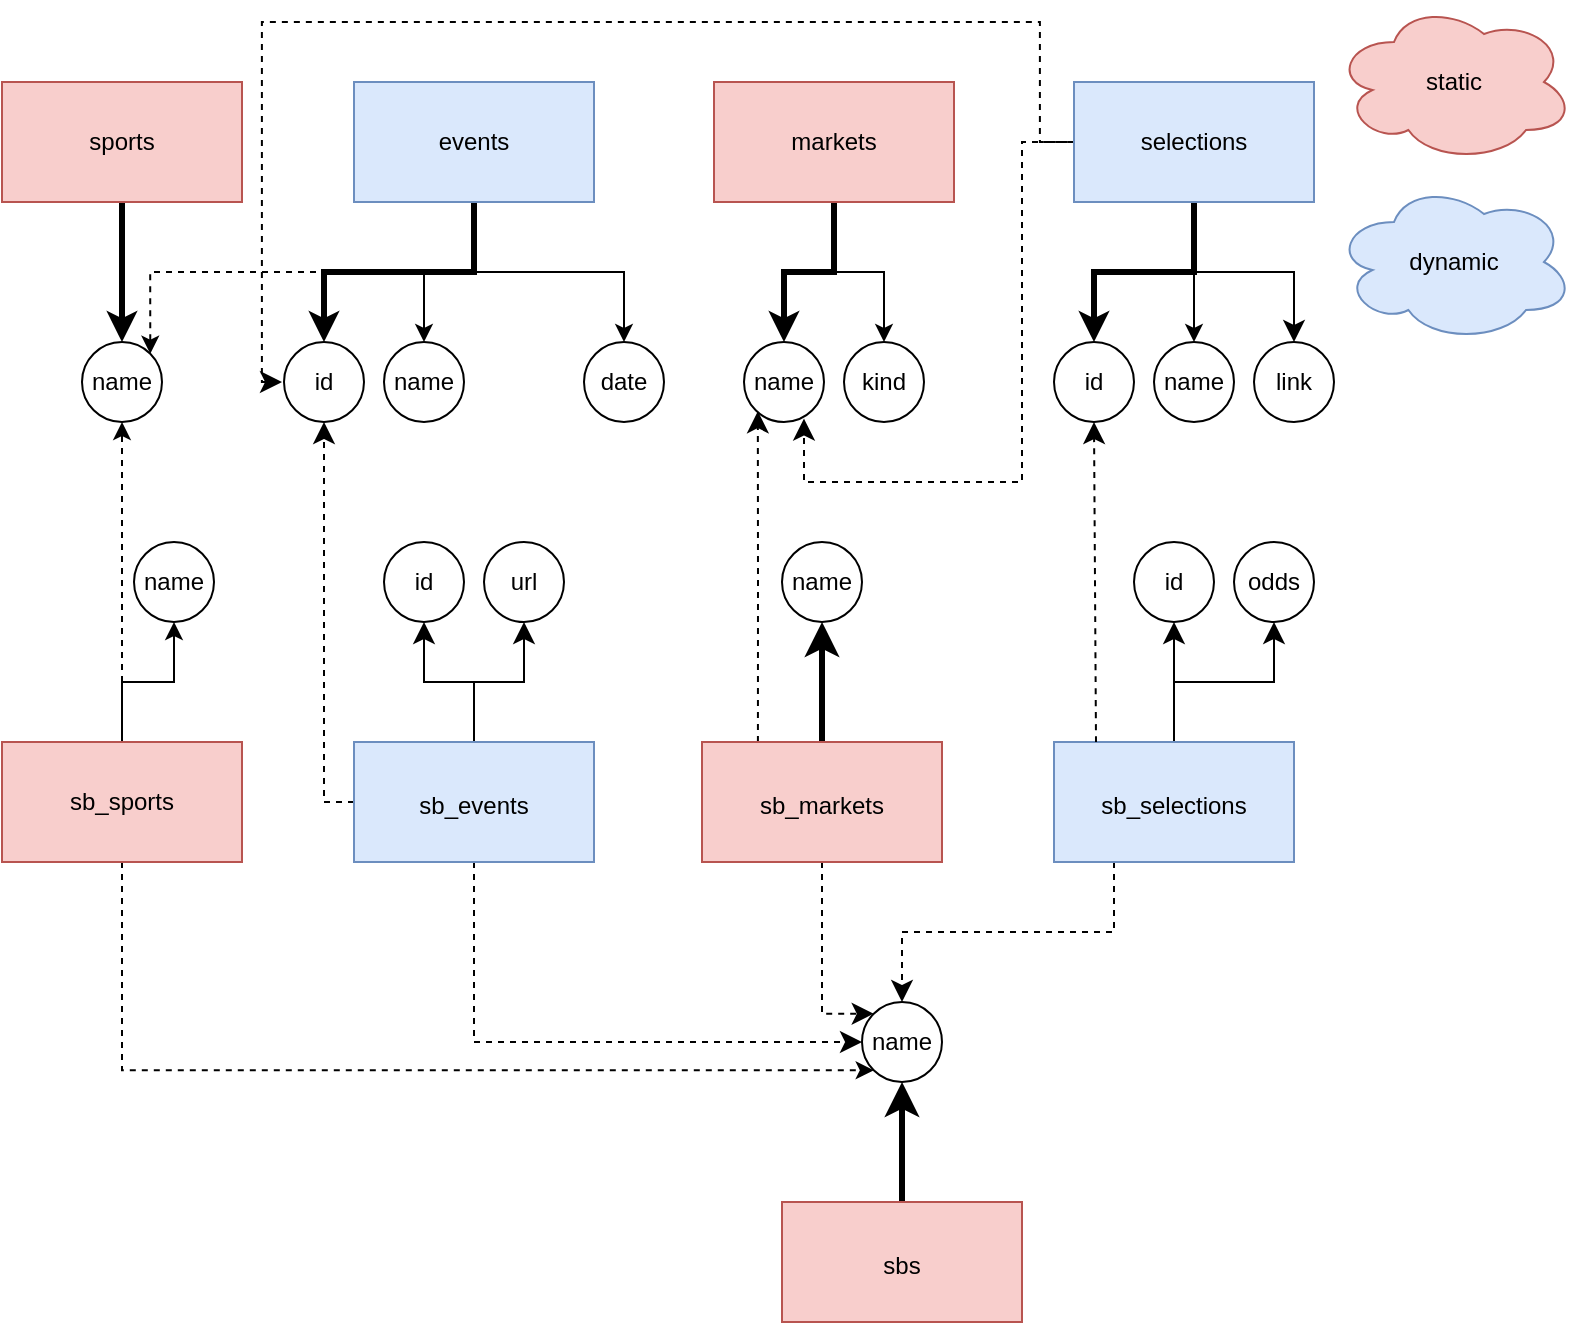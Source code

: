 <mxfile version="21.6.1" type="github" pages="2">
  <diagram name="db" id="VhwQI55e-35OCuxMVlLL">
    <mxGraphModel dx="1193" dy="768" grid="1" gridSize="10" guides="1" tooltips="1" connect="1" arrows="1" fold="1" page="1" pageScale="1" pageWidth="850" pageHeight="1100" math="0" shadow="0">
      <root>
        <mxCell id="0" />
        <mxCell id="1" parent="0" />
        <mxCell id="I5ME2hWSj5yUnG4-PrFD-9" style="edgeStyle=orthogonalEdgeStyle;rounded=0;orthogonalLoop=1;jettySize=auto;html=1;exitX=0.5;exitY=1;exitDx=0;exitDy=0;entryX=0.5;entryY=0;entryDx=0;entryDy=0;" edge="1" parent="1" source="I5ME2hWSj5yUnG4-PrFD-1" target="I5ME2hWSj5yUnG4-PrFD-8">
          <mxGeometry relative="1" as="geometry" />
        </mxCell>
        <mxCell id="I5ME2hWSj5yUnG4-PrFD-13" style="edgeStyle=orthogonalEdgeStyle;rounded=0;orthogonalLoop=1;jettySize=auto;html=1;exitX=0.5;exitY=1;exitDx=0;exitDy=0;entryX=0.5;entryY=0;entryDx=0;entryDy=0;" edge="1" parent="1" source="I5ME2hWSj5yUnG4-PrFD-1" target="I5ME2hWSj5yUnG4-PrFD-3">
          <mxGeometry relative="1" as="geometry" />
        </mxCell>
        <mxCell id="I5ME2hWSj5yUnG4-PrFD-14" style="edgeStyle=orthogonalEdgeStyle;rounded=0;orthogonalLoop=1;jettySize=auto;html=1;exitX=0.5;exitY=1;exitDx=0;exitDy=0;entryX=0.5;entryY=0;entryDx=0;entryDy=0;strokeWidth=3;" edge="1" parent="1" source="I5ME2hWSj5yUnG4-PrFD-1" target="I5ME2hWSj5yUnG4-PrFD-2">
          <mxGeometry relative="1" as="geometry" />
        </mxCell>
        <mxCell id="fhBeyeh4vp4E6t8ATHYA-10" style="edgeStyle=orthogonalEdgeStyle;rounded=0;orthogonalLoop=1;jettySize=auto;html=1;exitX=0.5;exitY=1;exitDx=0;exitDy=0;entryX=1;entryY=0;entryDx=0;entryDy=0;dashed=1;" edge="1" parent="1" source="I5ME2hWSj5yUnG4-PrFD-1" target="fhBeyeh4vp4E6t8ATHYA-7">
          <mxGeometry relative="1" as="geometry" />
        </mxCell>
        <mxCell id="I5ME2hWSj5yUnG4-PrFD-1" value="&lt;div&gt;events&lt;/div&gt;" style="rounded=0;whiteSpace=wrap;html=1;fillColor=#dae8fc;strokeColor=#6c8ebf;" vertex="1" parent="1">
          <mxGeometry x="220" y="60" width="120" height="60" as="geometry" />
        </mxCell>
        <mxCell id="I5ME2hWSj5yUnG4-PrFD-2" value="&lt;div&gt;id&lt;/div&gt;" style="ellipse;whiteSpace=wrap;html=1;aspect=fixed;rounded=0;" vertex="1" parent="1">
          <mxGeometry x="185" y="190" width="40" height="40" as="geometry" />
        </mxCell>
        <mxCell id="I5ME2hWSj5yUnG4-PrFD-3" value="name" style="ellipse;whiteSpace=wrap;html=1;aspect=fixed;rounded=0;" vertex="1" parent="1">
          <mxGeometry x="235" y="190" width="40" height="40" as="geometry" />
        </mxCell>
        <mxCell id="I5ME2hWSj5yUnG4-PrFD-8" value="&lt;div&gt;date&lt;/div&gt;" style="ellipse;whiteSpace=wrap;html=1;aspect=fixed;rounded=0;" vertex="1" parent="1">
          <mxGeometry x="335" y="190" width="40" height="40" as="geometry" />
        </mxCell>
        <mxCell id="I5ME2hWSj5yUnG4-PrFD-18" style="edgeStyle=orthogonalEdgeStyle;rounded=0;orthogonalLoop=1;jettySize=auto;html=1;exitX=0.5;exitY=1;exitDx=0;exitDy=0;entryX=0.5;entryY=0;entryDx=0;entryDy=0;strokeWidth=3;" edge="1" parent="1" source="I5ME2hWSj5yUnG4-PrFD-15" target="I5ME2hWSj5yUnG4-PrFD-16">
          <mxGeometry relative="1" as="geometry" />
        </mxCell>
        <mxCell id="I5ME2hWSj5yUnG4-PrFD-19" style="edgeStyle=orthogonalEdgeStyle;rounded=0;orthogonalLoop=1;jettySize=auto;html=1;exitX=0.5;exitY=1;exitDx=0;exitDy=0;entryX=0.5;entryY=0;entryDx=0;entryDy=0;" edge="1" parent="1" source="I5ME2hWSj5yUnG4-PrFD-15" target="I5ME2hWSj5yUnG4-PrFD-17">
          <mxGeometry relative="1" as="geometry" />
        </mxCell>
        <mxCell id="I5ME2hWSj5yUnG4-PrFD-15" value="&lt;div&gt;markets&lt;/div&gt;" style="rounded=0;whiteSpace=wrap;html=1;fillColor=#f8cecc;strokeColor=#b85450;" vertex="1" parent="1">
          <mxGeometry x="400" y="60" width="120" height="60" as="geometry" />
        </mxCell>
        <mxCell id="I5ME2hWSj5yUnG4-PrFD-16" value="name" style="ellipse;whiteSpace=wrap;html=1;aspect=fixed;rounded=0;" vertex="1" parent="1">
          <mxGeometry x="415" y="190" width="40" height="40" as="geometry" />
        </mxCell>
        <mxCell id="I5ME2hWSj5yUnG4-PrFD-17" value="kind" style="ellipse;whiteSpace=wrap;html=1;aspect=fixed;rounded=0;" vertex="1" parent="1">
          <mxGeometry x="465" y="190" width="40" height="40" as="geometry" />
        </mxCell>
        <mxCell id="I5ME2hWSj5yUnG4-PrFD-23" style="edgeStyle=orthogonalEdgeStyle;rounded=0;orthogonalLoop=1;jettySize=auto;html=1;exitX=0.5;exitY=1;exitDx=0;exitDy=0;strokeWidth=3;" edge="1" parent="1" source="I5ME2hWSj5yUnG4-PrFD-20" target="I5ME2hWSj5yUnG4-PrFD-21">
          <mxGeometry relative="1" as="geometry" />
        </mxCell>
        <mxCell id="I5ME2hWSj5yUnG4-PrFD-24" style="edgeStyle=orthogonalEdgeStyle;rounded=0;orthogonalLoop=1;jettySize=auto;html=1;exitX=0.5;exitY=1;exitDx=0;exitDy=0;" edge="1" parent="1" source="I5ME2hWSj5yUnG4-PrFD-20" target="I5ME2hWSj5yUnG4-PrFD-22">
          <mxGeometry relative="1" as="geometry" />
        </mxCell>
        <mxCell id="I5ME2hWSj5yUnG4-PrFD-56" style="edgeStyle=orthogonalEdgeStyle;rounded=0;orthogonalLoop=1;jettySize=auto;html=1;exitX=0.5;exitY=1;exitDx=0;exitDy=0;entryX=0.5;entryY=0;entryDx=0;entryDy=0;fontSize=12;startSize=8;endSize=8;" edge="1" parent="1" source="I5ME2hWSj5yUnG4-PrFD-20" target="I5ME2hWSj5yUnG4-PrFD-55">
          <mxGeometry relative="1" as="geometry" />
        </mxCell>
        <mxCell id="I5ME2hWSj5yUnG4-PrFD-62" style="edgeStyle=orthogonalEdgeStyle;rounded=0;orthogonalLoop=1;jettySize=auto;html=1;exitX=0;exitY=0.5;exitDx=0;exitDy=0;entryX=0.761;entryY=0.957;entryDx=0;entryDy=0;fontSize=12;startSize=8;endSize=8;dashed=1;strokeColor=default;entryPerimeter=0;" edge="1" parent="1" source="I5ME2hWSj5yUnG4-PrFD-20" target="I5ME2hWSj5yUnG4-PrFD-16">
          <mxGeometry relative="1" as="geometry">
            <Array as="points">
              <mxPoint x="554" y="90" />
              <mxPoint x="554" y="260" />
              <mxPoint x="445" y="260" />
              <mxPoint x="445" y="228" />
            </Array>
          </mxGeometry>
        </mxCell>
        <mxCell id="I5ME2hWSj5yUnG4-PrFD-64" style="edgeStyle=orthogonalEdgeStyle;rounded=0;orthogonalLoop=1;jettySize=auto;html=1;exitX=0;exitY=0.5;exitDx=0;exitDy=0;fontSize=12;startSize=8;endSize=8;dashed=1;" edge="1" parent="1">
          <mxGeometry relative="1" as="geometry">
            <mxPoint x="588.93" y="90" as="sourcePoint" />
            <mxPoint x="184" y="210" as="targetPoint" />
            <Array as="points">
              <mxPoint x="562.93" y="90" />
              <mxPoint x="562.93" y="30" />
              <mxPoint x="173.93" y="30" />
              <mxPoint x="173.93" y="210" />
            </Array>
          </mxGeometry>
        </mxCell>
        <mxCell id="I5ME2hWSj5yUnG4-PrFD-20" value="&lt;div&gt;selections&lt;/div&gt;" style="rounded=0;whiteSpace=wrap;html=1;fillColor=#dae8fc;strokeColor=#6c8ebf;" vertex="1" parent="1">
          <mxGeometry x="580" y="60" width="120" height="60" as="geometry" />
        </mxCell>
        <mxCell id="I5ME2hWSj5yUnG4-PrFD-21" value="id" style="ellipse;whiteSpace=wrap;html=1;aspect=fixed;rounded=0;" vertex="1" parent="1">
          <mxGeometry x="570" y="190" width="40" height="40" as="geometry" />
        </mxCell>
        <mxCell id="I5ME2hWSj5yUnG4-PrFD-22" value="name" style="ellipse;whiteSpace=wrap;html=1;aspect=fixed;rounded=0;" vertex="1" parent="1">
          <mxGeometry x="620" y="190" width="40" height="40" as="geometry" />
        </mxCell>
        <mxCell id="I5ME2hWSj5yUnG4-PrFD-96" style="edgeStyle=orthogonalEdgeStyle;rounded=0;orthogonalLoop=1;jettySize=auto;html=1;entryX=0.5;entryY=1;entryDx=0;entryDy=0;fontSize=12;startSize=8;endSize=8;exitX=0.5;exitY=0;exitDx=0;exitDy=0;" edge="1" parent="1" source="I5ME2hWSj5yUnG4-PrFD-87" target="I5ME2hWSj5yUnG4-PrFD-94">
          <mxGeometry relative="1" as="geometry">
            <mxPoint x="680" y="390" as="sourcePoint" />
          </mxGeometry>
        </mxCell>
        <mxCell id="I5ME2hWSj5yUnG4-PrFD-55" value="link" style="ellipse;whiteSpace=wrap;html=1;aspect=fixed;rounded=0;" vertex="1" parent="1">
          <mxGeometry x="670" y="190" width="40" height="40" as="geometry" />
        </mxCell>
        <mxCell id="I5ME2hWSj5yUnG4-PrFD-66" style="edgeStyle=orthogonalEdgeStyle;rounded=0;orthogonalLoop=1;jettySize=auto;html=1;exitX=0;exitY=0.5;exitDx=0;exitDy=0;entryX=0.5;entryY=1;entryDx=0;entryDy=0;fontSize=12;startSize=8;endSize=8;dashed=1;" edge="1" parent="1" source="I5ME2hWSj5yUnG4-PrFD-65" target="I5ME2hWSj5yUnG4-PrFD-2">
          <mxGeometry relative="1" as="geometry">
            <Array as="points">
              <mxPoint x="205" y="420" />
            </Array>
          </mxGeometry>
        </mxCell>
        <mxCell id="I5ME2hWSj5yUnG4-PrFD-69" style="edgeStyle=orthogonalEdgeStyle;rounded=0;orthogonalLoop=1;jettySize=auto;html=1;entryX=0.5;entryY=1;entryDx=0;entryDy=0;fontSize=12;startSize=8;endSize=8;exitX=0.5;exitY=0;exitDx=0;exitDy=0;strokeWidth=1;" edge="1" parent="1" source="I5ME2hWSj5yUnG4-PrFD-65" target="I5ME2hWSj5yUnG4-PrFD-67">
          <mxGeometry relative="1" as="geometry">
            <mxPoint x="304" y="360" as="sourcePoint" />
          </mxGeometry>
        </mxCell>
        <mxCell id="I5ME2hWSj5yUnG4-PrFD-71" style="edgeStyle=orthogonalEdgeStyle;rounded=0;orthogonalLoop=1;jettySize=auto;html=1;exitX=0.5;exitY=0;exitDx=0;exitDy=0;entryX=0.5;entryY=1;entryDx=0;entryDy=0;fontSize=12;startSize=8;endSize=8;" edge="1" parent="1" source="I5ME2hWSj5yUnG4-PrFD-65" target="I5ME2hWSj5yUnG4-PrFD-68">
          <mxGeometry relative="1" as="geometry" />
        </mxCell>
        <mxCell id="I5ME2hWSj5yUnG4-PrFD-77" style="edgeStyle=orthogonalEdgeStyle;rounded=0;orthogonalLoop=1;jettySize=auto;html=1;entryX=0;entryY=0.5;entryDx=0;entryDy=0;fontSize=12;startSize=8;endSize=8;dashed=1;exitX=0.5;exitY=1;exitDx=0;exitDy=0;" edge="1" parent="1" source="I5ME2hWSj5yUnG4-PrFD-65" target="I5ME2hWSj5yUnG4-PrFD-73">
          <mxGeometry relative="1" as="geometry" />
        </mxCell>
        <mxCell id="I5ME2hWSj5yUnG4-PrFD-65" value="&lt;div&gt;&lt;font style=&quot;font-size: 12px;&quot;&gt;sb_events&lt;/font&gt;&lt;/div&gt;" style="rounded=0;whiteSpace=wrap;html=1;fontSize=16;fillColor=#dae8fc;strokeColor=#6c8ebf;" vertex="1" parent="1">
          <mxGeometry x="220" y="390" width="120" height="60" as="geometry" />
        </mxCell>
        <mxCell id="I5ME2hWSj5yUnG4-PrFD-67" value="id" style="ellipse;whiteSpace=wrap;html=1;aspect=fixed;rounded=0;" vertex="1" parent="1">
          <mxGeometry x="235" y="290" width="40" height="40" as="geometry" />
        </mxCell>
        <mxCell id="I5ME2hWSj5yUnG4-PrFD-68" value="&lt;div&gt;url&lt;/div&gt;" style="ellipse;whiteSpace=wrap;html=1;aspect=fixed;rounded=0;" vertex="1" parent="1">
          <mxGeometry x="285" y="290" width="40" height="40" as="geometry" />
        </mxCell>
        <mxCell id="I5ME2hWSj5yUnG4-PrFD-75" style="edgeStyle=orthogonalEdgeStyle;rounded=0;orthogonalLoop=1;jettySize=auto;html=1;exitX=0.5;exitY=0;exitDx=0;exitDy=0;entryX=0.5;entryY=1;entryDx=0;entryDy=0;fontSize=12;startSize=8;endSize=8;strokeWidth=3;" edge="1" parent="1" source="I5ME2hWSj5yUnG4-PrFD-72" target="I5ME2hWSj5yUnG4-PrFD-73">
          <mxGeometry relative="1" as="geometry" />
        </mxCell>
        <mxCell id="I5ME2hWSj5yUnG4-PrFD-72" value="&lt;font style=&quot;font-size: 12px;&quot;&gt;sbs&lt;/font&gt;" style="rounded=0;whiteSpace=wrap;html=1;fontSize=16;fillColor=#f8cecc;strokeColor=#b85450;" vertex="1" parent="1">
          <mxGeometry x="434" y="620" width="120" height="60" as="geometry" />
        </mxCell>
        <mxCell id="I5ME2hWSj5yUnG4-PrFD-73" value="name" style="ellipse;whiteSpace=wrap;html=1;aspect=fixed;rounded=0;" vertex="1" parent="1">
          <mxGeometry x="474" y="520" width="40" height="40" as="geometry" />
        </mxCell>
        <mxCell id="I5ME2hWSj5yUnG4-PrFD-81" style="edgeStyle=orthogonalEdgeStyle;rounded=0;orthogonalLoop=1;jettySize=auto;html=1;entryX=0.5;entryY=1;entryDx=0;entryDy=0;fontSize=12;startSize=8;endSize=8;strokeWidth=3;" edge="1" parent="1" source="I5ME2hWSj5yUnG4-PrFD-78" target="I5ME2hWSj5yUnG4-PrFD-79">
          <mxGeometry relative="1" as="geometry" />
        </mxCell>
        <mxCell id="I5ME2hWSj5yUnG4-PrFD-83" style="edgeStyle=orthogonalEdgeStyle;rounded=0;orthogonalLoop=1;jettySize=auto;html=1;exitX=0.233;exitY=0.001;exitDx=0;exitDy=0;entryX=0.173;entryY=0.865;entryDx=0;entryDy=0;fontSize=12;startSize=8;endSize=8;dashed=1;entryPerimeter=0;exitPerimeter=0;" edge="1" parent="1" source="I5ME2hWSj5yUnG4-PrFD-78" target="I5ME2hWSj5yUnG4-PrFD-16">
          <mxGeometry relative="1" as="geometry">
            <Array as="points" />
          </mxGeometry>
        </mxCell>
        <mxCell id="I5ME2hWSj5yUnG4-PrFD-84" style="edgeStyle=orthogonalEdgeStyle;rounded=0;orthogonalLoop=1;jettySize=auto;html=1;exitX=0.5;exitY=1;exitDx=0;exitDy=0;entryX=0;entryY=0;entryDx=0;entryDy=0;fontSize=12;startSize=8;endSize=8;dashed=1;" edge="1" parent="1" source="I5ME2hWSj5yUnG4-PrFD-78" target="I5ME2hWSj5yUnG4-PrFD-73">
          <mxGeometry relative="1" as="geometry">
            <Array as="points">
              <mxPoint x="454" y="526" />
            </Array>
          </mxGeometry>
        </mxCell>
        <mxCell id="I5ME2hWSj5yUnG4-PrFD-78" value="&lt;font style=&quot;font-size: 12px;&quot;&gt;sb_markets&lt;/font&gt;" style="rounded=0;whiteSpace=wrap;html=1;fontSize=16;fillColor=#f8cecc;strokeColor=#b85450;" vertex="1" parent="1">
          <mxGeometry x="394" y="390" width="120" height="60" as="geometry" />
        </mxCell>
        <mxCell id="I5ME2hWSj5yUnG4-PrFD-79" value="name" style="ellipse;whiteSpace=wrap;html=1;aspect=fixed;rounded=0;" vertex="1" parent="1">
          <mxGeometry x="434" y="290" width="40" height="40" as="geometry" />
        </mxCell>
        <mxCell id="I5ME2hWSj5yUnG4-PrFD-85" style="edgeStyle=orthogonalEdgeStyle;rounded=0;orthogonalLoop=1;jettySize=auto;html=1;entryX=0.5;entryY=1;entryDx=0;entryDy=0;fontSize=12;startSize=8;endSize=8;strokeWidth=1;" edge="1" parent="1" source="I5ME2hWSj5yUnG4-PrFD-87" target="I5ME2hWSj5yUnG4-PrFD-88">
          <mxGeometry relative="1" as="geometry" />
        </mxCell>
        <mxCell id="I5ME2hWSj5yUnG4-PrFD-92" style="edgeStyle=orthogonalEdgeStyle;rounded=0;orthogonalLoop=1;jettySize=auto;html=1;exitX=0.25;exitY=1;exitDx=0;exitDy=0;entryX=0.5;entryY=0;entryDx=0;entryDy=0;fontSize=12;startSize=8;endSize=8;dashed=1;" edge="1" parent="1" source="I5ME2hWSj5yUnG4-PrFD-87" target="I5ME2hWSj5yUnG4-PrFD-73">
          <mxGeometry relative="1" as="geometry">
            <Array as="points">
              <mxPoint x="600" y="485" />
              <mxPoint x="494" y="485" />
            </Array>
          </mxGeometry>
        </mxCell>
        <mxCell id="I5ME2hWSj5yUnG4-PrFD-87" value="&lt;font style=&quot;font-size: 12px;&quot;&gt;sb_selections&lt;/font&gt;" style="rounded=0;whiteSpace=wrap;html=1;fontSize=16;fillColor=#dae8fc;strokeColor=#6c8ebf;" vertex="1" parent="1">
          <mxGeometry x="570" y="390" width="120" height="60" as="geometry" />
        </mxCell>
        <mxCell id="I5ME2hWSj5yUnG4-PrFD-88" value="id" style="ellipse;whiteSpace=wrap;html=1;aspect=fixed;rounded=0;" vertex="1" parent="1">
          <mxGeometry x="610" y="290" width="40" height="40" as="geometry" />
        </mxCell>
        <mxCell id="I5ME2hWSj5yUnG4-PrFD-91" style="edgeStyle=none;curved=1;rounded=0;orthogonalLoop=1;jettySize=auto;html=1;exitX=0.175;exitY=0;exitDx=0;exitDy=0;entryX=0.5;entryY=1;entryDx=0;entryDy=0;fontSize=12;startSize=8;endSize=8;exitPerimeter=0;strokeColor=default;dashed=1;" edge="1" parent="1" source="I5ME2hWSj5yUnG4-PrFD-87" target="I5ME2hWSj5yUnG4-PrFD-21">
          <mxGeometry relative="1" as="geometry" />
        </mxCell>
        <mxCell id="I5ME2hWSj5yUnG4-PrFD-94" value="odds" style="ellipse;whiteSpace=wrap;html=1;aspect=fixed;rounded=0;" vertex="1" parent="1">
          <mxGeometry x="660" y="290" width="40" height="40" as="geometry" />
        </mxCell>
        <mxCell id="gw-YqNqCUMPzAq4pdc0_-1" value="static" style="ellipse;shape=cloud;whiteSpace=wrap;html=1;fillColor=#f8cecc;strokeColor=#b85450;" vertex="1" parent="1">
          <mxGeometry x="710" y="20" width="120" height="80" as="geometry" />
        </mxCell>
        <mxCell id="gw-YqNqCUMPzAq4pdc0_-2" value="dynamic" style="ellipse;shape=cloud;whiteSpace=wrap;html=1;fillColor=#dae8fc;strokeColor=#6c8ebf;" vertex="1" parent="1">
          <mxGeometry x="710" y="110" width="120" height="80" as="geometry" />
        </mxCell>
        <mxCell id="fhBeyeh4vp4E6t8ATHYA-8" style="edgeStyle=orthogonalEdgeStyle;rounded=0;orthogonalLoop=1;jettySize=auto;html=1;exitX=0.5;exitY=1;exitDx=0;exitDy=0;entryX=0.5;entryY=0;entryDx=0;entryDy=0;strokeWidth=3;" edge="1" parent="1" source="fhBeyeh4vp4E6t8ATHYA-6" target="fhBeyeh4vp4E6t8ATHYA-7">
          <mxGeometry relative="1" as="geometry" />
        </mxCell>
        <mxCell id="fhBeyeh4vp4E6t8ATHYA-6" value="sports" style="rounded=0;whiteSpace=wrap;html=1;fillColor=#f8cecc;strokeColor=#b85450;" vertex="1" parent="1">
          <mxGeometry x="44" y="60" width="120" height="60" as="geometry" />
        </mxCell>
        <mxCell id="fhBeyeh4vp4E6t8ATHYA-7" value="name" style="ellipse;whiteSpace=wrap;html=1;aspect=fixed;rounded=0;" vertex="1" parent="1">
          <mxGeometry x="84" y="190" width="40" height="40" as="geometry" />
        </mxCell>
        <mxCell id="fhBeyeh4vp4E6t8ATHYA-12" style="edgeStyle=orthogonalEdgeStyle;rounded=0;orthogonalLoop=1;jettySize=auto;html=1;entryX=0;entryY=1;entryDx=0;entryDy=0;dashed=1;" edge="1" parent="1" source="fhBeyeh4vp4E6t8ATHYA-11" target="I5ME2hWSj5yUnG4-PrFD-73">
          <mxGeometry relative="1" as="geometry">
            <Array as="points">
              <mxPoint x="104" y="554" />
            </Array>
          </mxGeometry>
        </mxCell>
        <mxCell id="fhBeyeh4vp4E6t8ATHYA-13" style="edgeStyle=orthogonalEdgeStyle;rounded=0;orthogonalLoop=1;jettySize=auto;html=1;dashed=1;" edge="1" parent="1" source="fhBeyeh4vp4E6t8ATHYA-11" target="fhBeyeh4vp4E6t8ATHYA-7">
          <mxGeometry relative="1" as="geometry" />
        </mxCell>
        <mxCell id="fhBeyeh4vp4E6t8ATHYA-16" style="edgeStyle=orthogonalEdgeStyle;rounded=0;orthogonalLoop=1;jettySize=auto;html=1;exitX=0.5;exitY=0;exitDx=0;exitDy=0;entryX=0.5;entryY=1;entryDx=0;entryDy=0;" edge="1" parent="1" source="fhBeyeh4vp4E6t8ATHYA-11" target="fhBeyeh4vp4E6t8ATHYA-14">
          <mxGeometry relative="1" as="geometry" />
        </mxCell>
        <mxCell id="fhBeyeh4vp4E6t8ATHYA-11" value="sb_sports" style="rounded=0;whiteSpace=wrap;html=1;fillColor=#f8cecc;strokeColor=#b85450;" vertex="1" parent="1">
          <mxGeometry x="44" y="390" width="120" height="60" as="geometry" />
        </mxCell>
        <mxCell id="fhBeyeh4vp4E6t8ATHYA-14" value="name" style="ellipse;whiteSpace=wrap;html=1;aspect=fixed;rounded=0;" vertex="1" parent="1">
          <mxGeometry x="110" y="290" width="40" height="40" as="geometry" />
        </mxCell>
      </root>
    </mxGraphModel>
  </diagram>
  <diagram id="44Nfo_IZXYgWZWlY4_e8" name="process">
    <mxGraphModel dx="561" dy="361" grid="1" gridSize="10" guides="1" tooltips="1" connect="1" arrows="1" fold="1" page="1" pageScale="1" pageWidth="850" pageHeight="1100" math="0" shadow="0">
      <root>
        <mxCell id="0" />
        <mxCell id="1" parent="0" />
        <mxCell id="3f5citvKsISVUxwCIeuk-5" style="edgeStyle=orthogonalEdgeStyle;rounded=0;orthogonalLoop=1;jettySize=auto;html=1;exitX=1;exitY=0.5;exitDx=0;exitDy=0;entryX=0;entryY=0;entryDx=70;entryDy=80;entryPerimeter=0;" edge="1" parent="1" source="VwaiQFRow1Z-0odvICsz-4" target="2BChi0avzNCMFJGdp_sq-5">
          <mxGeometry relative="1" as="geometry">
            <Array as="points">
              <mxPoint x="280" y="360" />
            </Array>
          </mxGeometry>
        </mxCell>
        <mxCell id="VwaiQFRow1Z-0odvICsz-4" value="get_events()" style="shape=parallelogram;perimeter=parallelogramPerimeter;whiteSpace=wrap;html=1;fixedSize=1;fillColor=#d5e8d4;strokeColor=#82b366;" vertex="1" parent="1">
          <mxGeometry x="105" y="330" width="120" height="60" as="geometry" />
        </mxCell>
        <mxCell id="NjzHuf-6U7BauVV8IOxd-8" style="edgeStyle=orthogonalEdgeStyle;rounded=0;orthogonalLoop=1;jettySize=auto;html=1;exitX=1;exitY=0.5;exitDx=0;exitDy=0;entryX=0.012;entryY=0.498;entryDx=0;entryDy=0;entryPerimeter=0;" edge="1" parent="1" source="VwaiQFRow1Z-0odvICsz-5" target="NjzHuf-6U7BauVV8IOxd-7">
          <mxGeometry relative="1" as="geometry">
            <Array as="points" />
          </mxGeometry>
        </mxCell>
        <mxCell id="VwaiQFRow1Z-0odvICsz-5" value="get_odds()" style="shape=parallelogram;perimeter=parallelogramPerimeter;whiteSpace=wrap;html=1;fixedSize=1;fillColor=#d5e8d4;strokeColor=#82b366;" vertex="1" parent="1">
          <mxGeometry x="400" y="890" width="120" height="60" as="geometry" />
        </mxCell>
        <mxCell id="3f5citvKsISVUxwCIeuk-4" style="edgeStyle=orthogonalEdgeStyle;rounded=0;orthogonalLoop=1;jettySize=auto;html=1;entryX=0.25;entryY=1;entryDx=0;entryDy=0;" edge="1" parent="1" source="2BChi0avzNCMFJGdp_sq-5" target="2BChi0avzNCMFJGdp_sq-40">
          <mxGeometry relative="1" as="geometry">
            <mxPoint x="386.56" y="281.12" as="targetPoint" />
            <Array as="points">
              <mxPoint x="530" y="281" />
            </Array>
          </mxGeometry>
        </mxCell>
        <mxCell id="2BChi0avzNCMFJGdp_sq-5" value="events" style="shape=cube;whiteSpace=wrap;html=1;boundedLbl=1;backgroundOutline=1;darkOpacity=0.05;darkOpacity2=0.1;" vertex="1" parent="1">
          <mxGeometry x="210" y="240" width="120" height="80" as="geometry" />
        </mxCell>
        <mxCell id="2BChi0avzNCMFJGdp_sq-9" value="&lt;div&gt;&lt;b&gt;event&lt;/b&gt;:&lt;/div&gt;&lt;div&gt;id, name, sport,&lt;/div&gt;&lt;div&gt;date, url, sb&lt;br&gt;&lt;/div&gt;" style="ellipse;whiteSpace=wrap;html=1;" vertex="1" parent="1">
          <mxGeometry x="335" y="300" width="120" height="80" as="geometry" />
        </mxCell>
        <mxCell id="2BChi0avzNCMFJGdp_sq-32" style="edgeStyle=orthogonalEdgeStyle;rounded=0;orthogonalLoop=1;jettySize=auto;html=1;entryX=0.5;entryY=0;entryDx=0;entryDy=0;strokeWidth=3;exitX=0.5;exitY=1;exitDx=0;exitDy=0;" edge="1" parent="1" source="2BChi0avzNCMFJGdp_sq-16" target="VwaiQFRow1Z-0odvICsz-4">
          <mxGeometry relative="1" as="geometry">
            <mxPoint x="-0.45" y="280" as="sourcePoint" />
            <mxPoint x="-0.45" y="350" as="targetPoint" />
          </mxGeometry>
        </mxCell>
        <mxCell id="mwF6YOh2PZlSq1mBTz3_-6" value="&lt;font style=&quot;font-size: 20px;&quot;&gt;1&lt;/font&gt;" style="edgeLabel;html=1;align=center;verticalAlign=middle;resizable=0;points=[];" vertex="1" connectable="0" parent="2BChi0avzNCMFJGdp_sq-32">
          <mxGeometry x="-0.047" y="2" relative="1" as="geometry">
            <mxPoint as="offset" />
          </mxGeometry>
        </mxCell>
        <mxCell id="2BChi0avzNCMFJGdp_sq-38" value="&lt;font style=&quot;font-size: 20px;&quot;&gt;2&lt;/font&gt;" style="edgeStyle=orthogonalEdgeStyle;rounded=0;orthogonalLoop=1;jettySize=auto;html=1;exitX=1;exitY=0.5;exitDx=0;exitDy=0;entryX=0;entryY=0.5;entryDx=0;entryDy=0;strokeWidth=3;" edge="1" parent="1" source="2BChi0avzNCMFJGdp_sq-16" target="2BChi0avzNCMFJGdp_sq-40">
          <mxGeometry relative="1" as="geometry">
            <mxPoint x="230" y="200" as="targetPoint" />
          </mxGeometry>
        </mxCell>
        <mxCell id="2BChi0avzNCMFJGdp_sq-16" value="match_or_register_events()" style="shape=parallelogram;perimeter=parallelogramPerimeter;whiteSpace=wrap;html=1;fixedSize=1;fillColor=#dae8fc;strokeColor=#6c8ebf;" vertex="1" parent="1">
          <mxGeometry x="55" y="170" width="220" height="60" as="geometry" />
        </mxCell>
        <mxCell id="2BChi0avzNCMFJGdp_sq-39" value="&lt;b&gt;db&lt;/b&gt;" style="ellipse;shape=cloud;whiteSpace=wrap;html=1;fillColor=#f8cecc;strokeColor=#b85450;" vertex="1" parent="1">
          <mxGeometry x="565" y="20" width="120" height="80" as="geometry" />
        </mxCell>
        <mxCell id="WagDdIbW7WpA05wU8E_I-5" style="edgeStyle=orthogonalEdgeStyle;rounded=0;orthogonalLoop=1;jettySize=auto;html=1;exitX=1;exitY=0.5;exitDx=0;exitDy=0;entryX=0;entryY=0.5;entryDx=0;entryDy=0;strokeWidth=3;" edge="1" parent="1" source="0Z8dkhgDmU7wRRAgmXaG-8" target="WagDdIbW7WpA05wU8E_I-3">
          <mxGeometry relative="1" as="geometry" />
        </mxCell>
        <mxCell id="2BChi0avzNCMFJGdp_sq-40" value="match_or_register_event()" style="shape=parallelogram;perimeter=parallelogramPerimeter;whiteSpace=wrap;html=1;fixedSize=1;fillColor=#f8cecc;strokeColor=#b85450;" vertex="1" parent="1">
          <mxGeometry x="480" y="170" width="200" height="60" as="geometry" />
        </mxCell>
        <mxCell id="WagDdIbW7WpA05wU8E_I-4" value="&lt;font style=&quot;font-size: 20px;&quot;&gt;no&lt;/font&gt;" style="edgeStyle=orthogonalEdgeStyle;rounded=0;orthogonalLoop=1;jettySize=auto;html=1;exitX=0.5;exitY=1;exitDx=0;exitDy=0;strokeWidth=3;" edge="1" parent="1" source="WagDdIbW7WpA05wU8E_I-3">
          <mxGeometry relative="1" as="geometry">
            <mxPoint x="760" y="290" as="targetPoint" />
          </mxGeometry>
        </mxCell>
        <mxCell id="WagDdIbW7WpA05wU8E_I-6" style="edgeStyle=orthogonalEdgeStyle;rounded=0;orthogonalLoop=1;jettySize=auto;html=1;exitX=1;exitY=0.5;exitDx=0;exitDy=0;entryX=0;entryY=0.5;entryDx=0;entryDy=0;strokeWidth=3;" edge="1" parent="1" source="WagDdIbW7WpA05wU8E_I-3" target="WagDdIbW7WpA05wU8E_I-8">
          <mxGeometry relative="1" as="geometry">
            <mxPoint x="860" y="200" as="targetPoint" />
          </mxGeometry>
        </mxCell>
        <mxCell id="WagDdIbW7WpA05wU8E_I-7" value="&lt;font style=&quot;font-size: 20px;&quot;&gt;yes&lt;/font&gt;" style="edgeLabel;html=1;align=center;verticalAlign=middle;resizable=0;points=[];" vertex="1" connectable="0" parent="WagDdIbW7WpA05wU8E_I-6">
          <mxGeometry x="-0.243" y="1" relative="1" as="geometry">
            <mxPoint as="offset" />
          </mxGeometry>
        </mxCell>
        <mxCell id="WagDdIbW7WpA05wU8E_I-3" value="exists?" style="rhombus;whiteSpace=wrap;html=1;" vertex="1" parent="1">
          <mxGeometry x="950" y="160" width="80" height="80" as="geometry" />
        </mxCell>
        <mxCell id="WagDdIbW7WpA05wU8E_I-8" value="Return, no actions needed" style="ellipse;whiteSpace=wrap;html=1;aspect=fixed;" vertex="1" parent="1">
          <mxGeometry x="1130" y="160" width="80" height="80" as="geometry" />
        </mxCell>
        <mxCell id="XIxRZZfZnWlUdcHviTWb-4" style="edgeStyle=orthogonalEdgeStyle;rounded=0;orthogonalLoop=1;jettySize=auto;html=1;exitX=0.5;exitY=1;exitDx=0;exitDy=0;entryX=0.5;entryY=0;entryDx=0;entryDy=0;strokeWidth=3;" edge="1" parent="1" source="WagDdIbW7WpA05wU8E_I-9" target="XIxRZZfZnWlUdcHviTWb-3">
          <mxGeometry relative="1" as="geometry" />
        </mxCell>
        <mxCell id="WagDdIbW7WpA05wU8E_I-9" value="_match_event()" style="shape=parallelogram;perimeter=parallelogramPerimeter;whiteSpace=wrap;html=1;fixedSize=1;fillColor=#dae8fc;strokeColor=#6c8ebf;" vertex="1" parent="1">
          <mxGeometry x="700" y="290" width="120" height="60" as="geometry" />
        </mxCell>
        <mxCell id="XIxRZZfZnWlUdcHviTWb-2" style="edgeStyle=orthogonalEdgeStyle;rounded=0;orthogonalLoop=1;jettySize=auto;html=1;exitX=0;exitY=0;exitDx=120;exitDy=50;exitPerimeter=0;entryX=0;entryY=0.5;entryDx=0;entryDy=0;" edge="1" parent="1" source="XIxRZZfZnWlUdcHviTWb-1" target="WagDdIbW7WpA05wU8E_I-9">
          <mxGeometry relative="1" as="geometry">
            <Array as="points">
              <mxPoint x="690" y="320" />
              <mxPoint x="690" y="320" />
            </Array>
          </mxGeometry>
        </mxCell>
        <mxCell id="XIxRZZfZnWlUdcHviTWb-1" value="&lt;font color=&quot;#3399ff&quot;&gt;sb_event&lt;/font&gt;, &lt;font color=&quot;#ea6b66&quot;&gt;potential_events&lt;/font&gt;" style="shape=cube;whiteSpace=wrap;html=1;boundedLbl=1;backgroundOutline=1;darkOpacity=0.05;darkOpacity2=0.1;" vertex="1" parent="1">
          <mxGeometry x="540" y="270" width="120" height="80" as="geometry" />
        </mxCell>
        <mxCell id="KgmE5demH_Q6FdKg4M9q-3" value="&lt;font style=&quot;font-size: 20px;&quot;&gt;yes&lt;/font&gt;" style="edgeStyle=orthogonalEdgeStyle;rounded=0;orthogonalLoop=1;jettySize=auto;html=1;exitX=0.5;exitY=1;exitDx=0;exitDy=0;entryX=0.5;entryY=0;entryDx=0;entryDy=0;strokeWidth=3;" edge="1" parent="1" source="XIxRZZfZnWlUdcHviTWb-3" target="XIxRZZfZnWlUdcHviTWb-9">
          <mxGeometry relative="1" as="geometry" />
        </mxCell>
        <mxCell id="KgmE5demH_Q6FdKg4M9q-5" style="edgeStyle=orthogonalEdgeStyle;rounded=0;orthogonalLoop=1;jettySize=auto;html=1;exitX=0;exitY=0.5;exitDx=0;exitDy=0;entryX=1;entryY=0.5;entryDx=0;entryDy=0;strokeWidth=3;" edge="1" parent="1" source="XIxRZZfZnWlUdcHviTWb-3" target="KgmE5demH_Q6FdKg4M9q-2">
          <mxGeometry relative="1" as="geometry" />
        </mxCell>
        <mxCell id="KgmE5demH_Q6FdKg4M9q-6" value="&lt;font style=&quot;font-size: 20px;&quot;&gt;no&lt;/font&gt;" style="edgeLabel;html=1;align=center;verticalAlign=middle;resizable=0;points=[];" vertex="1" connectable="0" parent="KgmE5demH_Q6FdKg4M9q-5">
          <mxGeometry x="-0.074" y="2" relative="1" as="geometry">
            <mxPoint as="offset" />
          </mxGeometry>
        </mxCell>
        <mxCell id="XIxRZZfZnWlUdcHviTWb-3" value="&lt;div&gt;match&amp;nbsp;&lt;/div&gt;&lt;div&gt;found?&lt;/div&gt;" style="rhombus;whiteSpace=wrap;html=1;" vertex="1" parent="1">
          <mxGeometry x="720" y="400" width="80" height="80" as="geometry" />
        </mxCell>
        <mxCell id="XIxRZZfZnWlUdcHviTWb-9" value="_register_sb_event()" style="shape=parallelogram;perimeter=parallelogramPerimeter;whiteSpace=wrap;html=1;fixedSize=1;fillColor=#f8cecc;strokeColor=#b85450;" vertex="1" parent="1">
          <mxGeometry x="690" y="540" width="140" height="60" as="geometry" />
        </mxCell>
        <mxCell id="KgmE5demH_Q6FdKg4M9q-4" style="edgeStyle=orthogonalEdgeStyle;rounded=0;orthogonalLoop=1;jettySize=auto;html=1;entryX=1;entryY=0.5;entryDx=0;entryDy=0;" edge="1" parent="1" source="37JDpWVpUxj3xj9Wz4Sn-1" target="XIxRZZfZnWlUdcHviTWb-9">
          <mxGeometry relative="1" as="geometry" />
        </mxCell>
        <mxCell id="37JDpWVpUxj3xj9Wz4Sn-1" value="&lt;div&gt;sb_name, sb_event_id,&lt;/div&gt;&lt;div&gt;sb_event_url,&lt;/div&gt;&lt;div&gt;event_id&lt;br&gt;&lt;/div&gt;" style="shape=cube;whiteSpace=wrap;html=1;boundedLbl=1;backgroundOutline=1;darkOpacity=0.05;darkOpacity2=0.1;" vertex="1" parent="1">
          <mxGeometry x="890" y="530" width="120" height="80" as="geometry" />
        </mxCell>
        <mxCell id="KgmE5demH_Q6FdKg4M9q-7" style="edgeStyle=orthogonalEdgeStyle;rounded=0;orthogonalLoop=1;jettySize=auto;html=1;exitX=0.5;exitY=1;exitDx=0;exitDy=0;entryX=0;entryY=0.5;entryDx=0;entryDy=0;strokeWidth=3;" edge="1" parent="1" source="KgmE5demH_Q6FdKg4M9q-2" target="XIxRZZfZnWlUdcHviTWb-9">
          <mxGeometry relative="1" as="geometry">
            <Array as="points">
              <mxPoint x="595" y="570" />
            </Array>
          </mxGeometry>
        </mxCell>
        <mxCell id="KgmE5demH_Q6FdKg4M9q-2" value="_register_event()" style="shape=parallelogram;perimeter=parallelogramPerimeter;whiteSpace=wrap;html=1;fixedSize=1;fillColor=#f8cecc;strokeColor=#b85450;" vertex="1" parent="1">
          <mxGeometry x="510" y="410" width="170" height="60" as="geometry" />
        </mxCell>
        <mxCell id="7E1twf-aiWiyYaodrZ6l-2" style="edgeStyle=orthogonalEdgeStyle;rounded=0;orthogonalLoop=1;jettySize=auto;html=1;exitX=0;exitY=0;exitDx=120;exitDy=50;exitPerimeter=0;entryX=0;entryY=0.5;entryDx=0;entryDy=0;" edge="1" parent="1" source="KgmE5demH_Q6FdKg4M9q-8" target="KgmE5demH_Q6FdKg4M9q-2">
          <mxGeometry relative="1" as="geometry" />
        </mxCell>
        <mxCell id="KgmE5demH_Q6FdKg4M9q-8" value="event" style="shape=cube;whiteSpace=wrap;html=1;boundedLbl=1;backgroundOutline=1;darkOpacity=0.05;darkOpacity2=0.1;" vertex="1" parent="1">
          <mxGeometry x="350" y="390" width="120" height="80" as="geometry" />
        </mxCell>
        <mxCell id="3f5citvKsISVUxwCIeuk-1" value="sb" style="ellipse;shape=cloud;whiteSpace=wrap;html=1;fillColor=#d5e8d4;strokeColor=#82b366;" vertex="1" parent="1">
          <mxGeometry x="385" y="20" width="120" height="80" as="geometry" />
        </mxCell>
        <mxCell id="3f5citvKsISVUxwCIeuk-2" value="events_updater" style="ellipse;shape=cloud;whiteSpace=wrap;html=1;fillColor=#dae8fc;strokeColor=#6c8ebf;" vertex="1" parent="1">
          <mxGeometry x="205" y="20" width="120" height="80" as="geometry" />
        </mxCell>
        <mxCell id="F73bgWnbjuSb2d5h82YR-2" value="&lt;font style=&quot;font-size: 20px;&quot;&gt;1&lt;/font&gt;" style="edgeStyle=orthogonalEdgeStyle;rounded=0;orthogonalLoop=1;jettySize=auto;html=1;entryX=0;entryY=0.5;entryDx=0;entryDy=0;strokeWidth=3;" edge="1" parent="1" source="3f5citvKsISVUxwCIeuk-6" target="F73bgWnbjuSb2d5h82YR-1">
          <mxGeometry relative="1" as="geometry" />
        </mxCell>
        <mxCell id="NjzHuf-6U7BauVV8IOxd-5" style="edgeStyle=orthogonalEdgeStyle;rounded=0;orthogonalLoop=1;jettySize=auto;html=1;exitX=0.5;exitY=1;exitDx=0;exitDy=0;entryX=0;entryY=0.5;entryDx=0;entryDy=0;strokeWidth=3;" edge="1" parent="1" source="3f5citvKsISVUxwCIeuk-6" target="VwaiQFRow1Z-0odvICsz-5">
          <mxGeometry relative="1" as="geometry">
            <Array as="points">
              <mxPoint x="160" y="920" />
            </Array>
          </mxGeometry>
        </mxCell>
        <mxCell id="mwF6YOh2PZlSq1mBTz3_-4" value="&lt;font style=&quot;font-size: 20px;&quot;&gt;2&lt;/font&gt;" style="edgeLabel;html=1;align=center;verticalAlign=middle;resizable=0;points=[];" vertex="1" connectable="0" parent="NjzHuf-6U7BauVV8IOxd-5">
          <mxGeometry x="0.224" y="4" relative="1" as="geometry">
            <mxPoint x="1" as="offset" />
          </mxGeometry>
        </mxCell>
        <mxCell id="mwF6YOh2PZlSq1mBTz3_-2" style="edgeStyle=orthogonalEdgeStyle;rounded=0;orthogonalLoop=1;jettySize=auto;html=1;exitX=0.5;exitY=1;exitDx=0;exitDy=0;entryX=0;entryY=0.5;entryDx=0;entryDy=0;strokeWidth=3;" edge="1" parent="1" source="3f5citvKsISVUxwCIeuk-6" target="mwF6YOh2PZlSq1mBTz3_-1">
          <mxGeometry relative="1" as="geometry">
            <Array as="points">
              <mxPoint x="142" y="1030" />
            </Array>
          </mxGeometry>
        </mxCell>
        <mxCell id="mwF6YOh2PZlSq1mBTz3_-5" value="&lt;font style=&quot;font-size: 20px;&quot;&gt;3&lt;/font&gt;" style="edgeLabel;html=1;align=center;verticalAlign=middle;resizable=0;points=[];" vertex="1" connectable="0" parent="mwF6YOh2PZlSq1mBTz3_-2">
          <mxGeometry x="0.397" y="-2" relative="1" as="geometry">
            <mxPoint as="offset" />
          </mxGeometry>
        </mxCell>
        <mxCell id="3f5citvKsISVUxwCIeuk-6" value="update_or_register_event_selections()" style="shape=parallelogram;perimeter=parallelogramPerimeter;whiteSpace=wrap;html=1;fixedSize=1;fillColor=#dae8fc;strokeColor=#6c8ebf;" vertex="1" parent="1">
          <mxGeometry x="20" y="660" width="245" height="60" as="geometry" />
        </mxCell>
        <mxCell id="NjzHuf-6U7BauVV8IOxd-4" style="edgeStyle=orthogonalEdgeStyle;rounded=0;orthogonalLoop=1;jettySize=auto;html=1;exitX=0.5;exitY=1;exitDx=0;exitDy=0;" edge="1" parent="1" source="F73bgWnbjuSb2d5h82YR-1" target="F73bgWnbjuSb2d5h82YR-3">
          <mxGeometry relative="1" as="geometry" />
        </mxCell>
        <mxCell id="F73bgWnbjuSb2d5h82YR-1" value="get_events_url()" style="shape=parallelogram;perimeter=parallelogramPerimeter;whiteSpace=wrap;html=1;fixedSize=1;fillColor=#f8cecc;strokeColor=#b85450;" vertex="1" parent="1">
          <mxGeometry x="370" y="660" width="160" height="60" as="geometry" />
        </mxCell>
        <mxCell id="NjzHuf-6U7BauVV8IOxd-6" style="edgeStyle=orthogonalEdgeStyle;rounded=0;orthogonalLoop=1;jettySize=auto;html=1;exitX=0;exitY=0;exitDx=70;exitDy=80;exitPerimeter=0;entryX=0.5;entryY=0;entryDx=0;entryDy=0;" edge="1" parent="1" source="F73bgWnbjuSb2d5h82YR-3" target="VwaiQFRow1Z-0odvICsz-5">
          <mxGeometry relative="1" as="geometry" />
        </mxCell>
        <mxCell id="F73bgWnbjuSb2d5h82YR-3" value="urls" style="shape=cube;whiteSpace=wrap;html=1;boundedLbl=1;backgroundOutline=1;darkOpacity=0.05;darkOpacity2=0.1;" vertex="1" parent="1">
          <mxGeometry x="390" y="760" width="120" height="80" as="geometry" />
        </mxCell>
        <mxCell id="NjzHuf-6U7BauVV8IOxd-3" style="edgeStyle=orthogonalEdgeStyle;rounded=0;orthogonalLoop=1;jettySize=auto;html=1;exitX=0;exitY=0;exitDx=120;exitDy=50;exitPerimeter=0;entryX=0.5;entryY=0;entryDx=0;entryDy=0;" edge="1" parent="1" source="NjzHuf-6U7BauVV8IOxd-1" target="F73bgWnbjuSb2d5h82YR-1">
          <mxGeometry relative="1" as="geometry" />
        </mxCell>
        <mxCell id="NjzHuf-6U7BauVV8IOxd-1" value="sb" style="shape=cube;whiteSpace=wrap;html=1;boundedLbl=1;backgroundOutline=1;darkOpacity=0.05;darkOpacity2=0.1;" vertex="1" parent="1">
          <mxGeometry x="260" y="560" width="120" height="80" as="geometry" />
        </mxCell>
        <mxCell id="do2GH6efqfmHbVuyZG5z-1" style="edgeStyle=orthogonalEdgeStyle;rounded=0;orthogonalLoop=1;jettySize=auto;html=1;exitX=0;exitY=0;exitDx=10;exitDy=70;exitPerimeter=0;entryX=0.5;entryY=0;entryDx=0;entryDy=0;dashed=1;" edge="1" parent="1" source="NjzHuf-6U7BauVV8IOxd-7" target="mwF6YOh2PZlSq1mBTz3_-1">
          <mxGeometry relative="1" as="geometry" />
        </mxCell>
        <mxCell id="NjzHuf-6U7BauVV8IOxd-7" value="selections" style="shape=cube;whiteSpace=wrap;html=1;boundedLbl=1;backgroundOutline=1;darkOpacity=0.05;darkOpacity2=0.1;" vertex="1" parent="1">
          <mxGeometry x="570" y="880" width="120" height="80" as="geometry" />
        </mxCell>
        <mxCell id="NjzHuf-6U7BauVV8IOxd-9" value="&lt;div&gt;&lt;b&gt;selection:&lt;/b&gt;&lt;/div&gt;&lt;div&gt;id, name, link,&lt;/div&gt;&lt;div&gt;market_id, odds&lt;/div&gt;" style="ellipse;whiteSpace=wrap;html=1;" vertex="1" parent="1">
          <mxGeometry x="565" y="770" width="120" height="80" as="geometry" />
        </mxCell>
        <mxCell id="do2GH6efqfmHbVuyZG5z-3" style="edgeStyle=orthogonalEdgeStyle;rounded=0;orthogonalLoop=1;jettySize=auto;html=1;entryX=0;entryY=0.5;entryDx=0;entryDy=0;strokeWidth=3;" edge="1" parent="1" source="mwF6YOh2PZlSq1mBTz3_-1" target="do2GH6efqfmHbVuyZG5z-2">
          <mxGeometry relative="1" as="geometry" />
        </mxCell>
        <mxCell id="mwF6YOh2PZlSq1mBTz3_-1" value="update_or_register_event_selection()" style="shape=parallelogram;perimeter=parallelogramPerimeter;whiteSpace=wrap;html=1;fixedSize=1;fillColor=#f8cecc;strokeColor=#b85450;" vertex="1" parent="1">
          <mxGeometry x="335" y="1000" width="250" height="60" as="geometry" />
        </mxCell>
        <mxCell id="0Z8dkhgDmU7wRRAgmXaG-2" style="edgeStyle=orthogonalEdgeStyle;rounded=0;orthogonalLoop=1;jettySize=auto;html=1;entryX=0;entryY=0.5;entryDx=0;entryDy=0;strokeWidth=3;" edge="1" parent="1" source="do2GH6efqfmHbVuyZG5z-2" target="0Z8dkhgDmU7wRRAgmXaG-1">
          <mxGeometry relative="1" as="geometry" />
        </mxCell>
        <mxCell id="do2GH6efqfmHbVuyZG5z-2" value="_sb_selection_exists()" style="shape=parallelogram;perimeter=parallelogramPerimeter;whiteSpace=wrap;html=1;fixedSize=1;fillColor=#f8cecc;strokeColor=#b85450;" vertex="1" parent="1">
          <mxGeometry x="680" y="1000" width="180" height="60" as="geometry" />
        </mxCell>
        <mxCell id="do2GH6efqfmHbVuyZG5z-5" style="edgeStyle=orthogonalEdgeStyle;rounded=0;orthogonalLoop=1;jettySize=auto;html=1;dashed=1;" edge="1" parent="1" source="do2GH6efqfmHbVuyZG5z-4" target="do2GH6efqfmHbVuyZG5z-2">
          <mxGeometry relative="1" as="geometry" />
        </mxCell>
        <mxCell id="do2GH6efqfmHbVuyZG5z-4" value="sb_selection_id" style="shape=cube;whiteSpace=wrap;html=1;boundedLbl=1;backgroundOutline=1;darkOpacity=0.05;darkOpacity2=0.1;" vertex="1" parent="1">
          <mxGeometry x="710" y="880" width="120" height="80" as="geometry" />
        </mxCell>
        <mxCell id="0Z8dkhgDmU7wRRAgmXaG-1" value="exists?" style="rhombus;whiteSpace=wrap;html=1;" vertex="1" parent="1">
          <mxGeometry x="960" y="990" width="80" height="80" as="geometry" />
        </mxCell>
        <mxCell id="0Z8dkhgDmU7wRRAgmXaG-6" value="" style="edgeStyle=orthogonalEdgeStyle;rounded=0;orthogonalLoop=1;jettySize=auto;html=1;exitX=0.5;exitY=0;exitDx=0;exitDy=0;strokeWidth=3;" edge="1" parent="1" source="0Z8dkhgDmU7wRRAgmXaG-1" target="0Z8dkhgDmU7wRRAgmXaG-5">
          <mxGeometry relative="1" as="geometry">
            <mxPoint x="999.545" y="900.0" as="targetPoint" />
            <mxPoint x="1000" y="990" as="sourcePoint" />
          </mxGeometry>
        </mxCell>
        <mxCell id="0Z8dkhgDmU7wRRAgmXaG-7" value="&lt;font style=&quot;font-size: 20px;&quot;&gt;yes&lt;/font&gt;" style="edgeLabel;html=1;align=center;verticalAlign=middle;resizable=0;points=[];" vertex="1" connectable="0" parent="0Z8dkhgDmU7wRRAgmXaG-6">
          <mxGeometry x="-0.039" y="-5" relative="1" as="geometry">
            <mxPoint as="offset" />
          </mxGeometry>
        </mxCell>
        <mxCell id="0Z8dkhgDmU7wRRAgmXaG-5" value="_update_odds()" style="shape=parallelogram;perimeter=parallelogramPerimeter;whiteSpace=wrap;html=1;fixedSize=1;fillColor=#f8cecc;strokeColor=#b85450;" vertex="1" parent="1">
          <mxGeometry x="920" y="850" width="160" height="60" as="geometry" />
        </mxCell>
        <mxCell id="0Z8dkhgDmU7wRRAgmXaG-10" value="" style="edgeStyle=orthogonalEdgeStyle;rounded=0;orthogonalLoop=1;jettySize=auto;html=1;exitX=1;exitY=0.5;exitDx=0;exitDy=0;entryX=0;entryY=0.5;entryDx=0;entryDy=0;strokeWidth=3;" edge="1" parent="1" source="2BChi0avzNCMFJGdp_sq-40" target="0Z8dkhgDmU7wRRAgmXaG-8">
          <mxGeometry relative="1" as="geometry">
            <mxPoint x="670" y="200" as="sourcePoint" />
            <mxPoint x="950" y="200" as="targetPoint" />
          </mxGeometry>
        </mxCell>
        <mxCell id="0Z8dkhgDmU7wRRAgmXaG-8" value="_sb_event_exists()" style="shape=parallelogram;perimeter=parallelogramPerimeter;whiteSpace=wrap;html=1;fixedSize=1;fillColor=#f8cecc;strokeColor=#b85450;" vertex="1" parent="1">
          <mxGeometry x="730" y="170" width="190" height="60" as="geometry" />
        </mxCell>
        <mxCell id="0Z8dkhgDmU7wRRAgmXaG-12" style="edgeStyle=orthogonalEdgeStyle;rounded=0;orthogonalLoop=1;jettySize=auto;html=1;exitX=0.522;exitY=1.005;exitDx=0;exitDy=0;exitPerimeter=0;entryX=0.5;entryY=0;entryDx=0;entryDy=0;dashed=1;" edge="1" parent="1" source="0Z8dkhgDmU7wRRAgmXaG-11" target="0Z8dkhgDmU7wRRAgmXaG-8">
          <mxGeometry relative="1" as="geometry" />
        </mxCell>
        <mxCell id="0Z8dkhgDmU7wRRAgmXaG-11" value="sb_event_id" style="shape=cube;whiteSpace=wrap;html=1;boundedLbl=1;backgroundOutline=1;darkOpacity=0.05;darkOpacity2=0.1;" vertex="1" parent="1">
          <mxGeometry x="760" y="50" width="120" height="80" as="geometry" />
        </mxCell>
        <mxCell id="0Z8dkhgDmU7wRRAgmXaG-14" style="edgeStyle=orthogonalEdgeStyle;rounded=0;orthogonalLoop=1;jettySize=auto;html=1;entryX=0;entryY=0.5;entryDx=0;entryDy=0;" edge="1" parent="1" source="0Z8dkhgDmU7wRRAgmXaG-13" target="0Z8dkhgDmU7wRRAgmXaG-5">
          <mxGeometry relative="1" as="geometry" />
        </mxCell>
        <mxCell id="0Z8dkhgDmU7wRRAgmXaG-13" value="selection" style="shape=cube;whiteSpace=wrap;html=1;boundedLbl=1;backgroundOutline=1;darkOpacity=0.05;darkOpacity2=0.1;" vertex="1" parent="1">
          <mxGeometry x="765" y="760" width="120" height="80" as="geometry" />
        </mxCell>
        <mxCell id="m54iEm6xic8nZ39133o1-3" value="&lt;div style=&quot;font-size: 20px;&quot;&gt;&lt;font style=&quot;font-size: 20px;&quot;&gt;no&lt;/font&gt;&lt;/div&gt;" style="edgeStyle=orthogonalEdgeStyle;rounded=0;orthogonalLoop=1;jettySize=auto;html=1;exitX=0.5;exitY=0;exitDx=0;exitDy=0;strokeWidth=3;" edge="1" parent="1" source="BrXIoayzq57UqCMAiOlX-7" target="m54iEm6xic8nZ39133o1-5">
          <mxGeometry relative="1" as="geometry">
            <mxPoint x="1170" y="1029.615" as="targetPoint" />
            <mxPoint x="1040" y="1030" as="sourcePoint" />
          </mxGeometry>
        </mxCell>
        <mxCell id="BrXIoayzq57UqCMAiOlX-10" style="edgeStyle=orthogonalEdgeStyle;rounded=0;orthogonalLoop=1;jettySize=auto;html=1;exitX=1;exitY=0.75;exitDx=0;exitDy=0;strokeWidth=3;entryX=0.25;entryY=0;entryDx=0;entryDy=0;" edge="1" parent="1" source="m54iEm6xic8nZ39133o1-5" target="v0ZEcLec8fmo0TBDkzDk-2">
          <mxGeometry relative="1" as="geometry" />
        </mxCell>
        <mxCell id="m54iEm6xic8nZ39133o1-5" value="_register_selection()" style="shape=parallelogram;perimeter=parallelogramPerimeter;whiteSpace=wrap;html=1;fixedSize=1;fillColor=#f8cecc;strokeColor=#b85450;" vertex="1" parent="1">
          <mxGeometry x="1310" y="830" width="180" height="60" as="geometry" />
        </mxCell>
        <mxCell id="v0ZEcLec8fmo0TBDkzDk-2" value="_register_sb_selection()" style="shape=parallelogram;perimeter=parallelogramPerimeter;whiteSpace=wrap;html=1;fixedSize=1;fillColor=#f8cecc;strokeColor=#b85450;" vertex="1" parent="1">
          <mxGeometry x="1510" y="1000" width="170" height="60" as="geometry" />
        </mxCell>
        <mxCell id="z6LA2HqI1E6bgaBkzwFg-1" style="edgeStyle=orthogonalEdgeStyle;rounded=0;orthogonalLoop=1;jettySize=auto;html=1;entryX=1;entryY=0.5;entryDx=0;entryDy=0;exitX=0;exitY=0;exitDx=70;exitDy=80;exitPerimeter=0;dashed=1;" edge="1" parent="1" source="OcziOUEe0_3Wn34Qf_Dp-1" target="m54iEm6xic8nZ39133o1-5">
          <mxGeometry relative="1" as="geometry">
            <Array as="points">
              <mxPoint x="1570" y="860" />
            </Array>
          </mxGeometry>
        </mxCell>
        <mxCell id="OcziOUEe0_3Wn34Qf_Dp-1" value="&lt;div&gt;selection_id,&lt;/div&gt;&lt;div&gt;name, link,&lt;br&gt;&lt;/div&gt;&lt;div&gt;&amp;nbsp;market_id,&lt;/div&gt;&lt;div&gt;event_id&lt;br&gt;&lt;/div&gt;" style="shape=cube;whiteSpace=wrap;html=1;boundedLbl=1;backgroundOutline=1;darkOpacity=0.05;darkOpacity2=0.1;" vertex="1" parent="1">
          <mxGeometry x="1500" y="740" width="120" height="80" as="geometry" />
        </mxCell>
        <mxCell id="7qvn0NyI3KhB0ufUavS2-2" style="edgeStyle=orthogonalEdgeStyle;rounded=0;orthogonalLoop=1;jettySize=auto;html=1;entryX=0.75;entryY=0;entryDx=0;entryDy=0;dashed=1;" edge="1" parent="1" source="z6LA2HqI1E6bgaBkzwFg-2" target="v0ZEcLec8fmo0TBDkzDk-2">
          <mxGeometry relative="1" as="geometry" />
        </mxCell>
        <mxCell id="z6LA2HqI1E6bgaBkzwFg-2" value="&lt;div&gt;sb_name,&lt;/div&gt;&lt;div&gt;sb_selection_id,&lt;/div&gt;&lt;div&gt;sb_odds,&lt;/div&gt;&lt;div&gt;selection_id&lt;br&gt;&lt;/div&gt;" style="shape=cube;whiteSpace=wrap;html=1;boundedLbl=1;backgroundOutline=1;darkOpacity=0.05;darkOpacity2=0.1;" vertex="1" parent="1">
          <mxGeometry x="1570" y="870" width="120" height="80" as="geometry" />
        </mxCell>
        <mxCell id="BrXIoayzq57UqCMAiOlX-2" value="" style="edgeStyle=orthogonalEdgeStyle;rounded=0;orthogonalLoop=1;jettySize=auto;html=1;exitX=1;exitY=0.5;exitDx=0;exitDy=0;strokeWidth=3;" edge="1" parent="1" source="0Z8dkhgDmU7wRRAgmXaG-1" target="BrXIoayzq57UqCMAiOlX-1">
          <mxGeometry relative="1" as="geometry">
            <mxPoint x="1320" y="1030" as="targetPoint" />
            <mxPoint x="1040" y="1030" as="sourcePoint" />
          </mxGeometry>
        </mxCell>
        <mxCell id="BrXIoayzq57UqCMAiOlX-3" value="&lt;font style=&quot;font-size: 20px;&quot;&gt;no&lt;/font&gt;" style="edgeLabel;html=1;align=center;verticalAlign=middle;resizable=0;points=[];" vertex="1" connectable="0" parent="BrXIoayzq57UqCMAiOlX-2">
          <mxGeometry x="-0.058" y="-1" relative="1" as="geometry">
            <mxPoint as="offset" />
          </mxGeometry>
        </mxCell>
        <mxCell id="BrXIoayzq57UqCMAiOlX-1" value="_match_selection()" style="shape=parallelogram;perimeter=parallelogramPerimeter;whiteSpace=wrap;html=1;fixedSize=1;fillColor=#dae8fc;strokeColor=#6c8ebf;" vertex="1" parent="1">
          <mxGeometry x="1120" y="1000" width="140" height="60" as="geometry" />
        </mxCell>
        <mxCell id="BrXIoayzq57UqCMAiOlX-5" style="edgeStyle=orthogonalEdgeStyle;rounded=0;orthogonalLoop=1;jettySize=auto;html=1;" edge="1" parent="1" source="BrXIoayzq57UqCMAiOlX-4" target="BrXIoayzq57UqCMAiOlX-1">
          <mxGeometry relative="1" as="geometry" />
        </mxCell>
        <mxCell id="BrXIoayzq57UqCMAiOlX-4" value="&lt;font color=&quot;#3399ff&quot;&gt;sb_selection&lt;/font&gt;, &lt;font color=&quot;#ea6b66&quot;&gt;potential_selections&lt;/font&gt;" style="shape=cube;whiteSpace=wrap;html=1;boundedLbl=1;backgroundOutline=1;darkOpacity=0.05;darkOpacity2=0.1;" vertex="1" parent="1">
          <mxGeometry x="1115" y="880" width="150" height="80" as="geometry" />
        </mxCell>
        <mxCell id="BrXIoayzq57UqCMAiOlX-6" value="" style="edgeStyle=orthogonalEdgeStyle;rounded=0;orthogonalLoop=1;jettySize=auto;html=1;exitX=1;exitY=0.5;exitDx=0;exitDy=0;strokeWidth=3;" edge="1" parent="1" source="BrXIoayzq57UqCMAiOlX-1" target="BrXIoayzq57UqCMAiOlX-7">
          <mxGeometry relative="1" as="geometry">
            <mxPoint x="1400" y="890" as="targetPoint" />
            <mxPoint x="1250" y="1030" as="sourcePoint" />
          </mxGeometry>
        </mxCell>
        <mxCell id="BrXIoayzq57UqCMAiOlX-8" style="edgeStyle=orthogonalEdgeStyle;rounded=0;orthogonalLoop=1;jettySize=auto;html=1;exitX=1;exitY=0.5;exitDx=0;exitDy=0;strokeWidth=3;" edge="1" parent="1" source="BrXIoayzq57UqCMAiOlX-7" target="v0ZEcLec8fmo0TBDkzDk-2">
          <mxGeometry relative="1" as="geometry" />
        </mxCell>
        <mxCell id="BrXIoayzq57UqCMAiOlX-9" value="&lt;font style=&quot;font-size: 20px;&quot;&gt;yes&lt;/font&gt;" style="edgeLabel;html=1;align=center;verticalAlign=middle;resizable=0;points=[];" vertex="1" connectable="0" parent="BrXIoayzq57UqCMAiOlX-8">
          <mxGeometry x="-0.32" y="4" relative="1" as="geometry">
            <mxPoint as="offset" />
          </mxGeometry>
        </mxCell>
        <mxCell id="BrXIoayzq57UqCMAiOlX-7" value="&lt;div&gt;match&lt;/div&gt;&lt;div&gt;found?&lt;br&gt;&lt;/div&gt;" style="rhombus;whiteSpace=wrap;html=1;" vertex="1" parent="1">
          <mxGeometry x="1360" y="990" width="80" height="80" as="geometry" />
        </mxCell>
      </root>
    </mxGraphModel>
  </diagram>
</mxfile>
